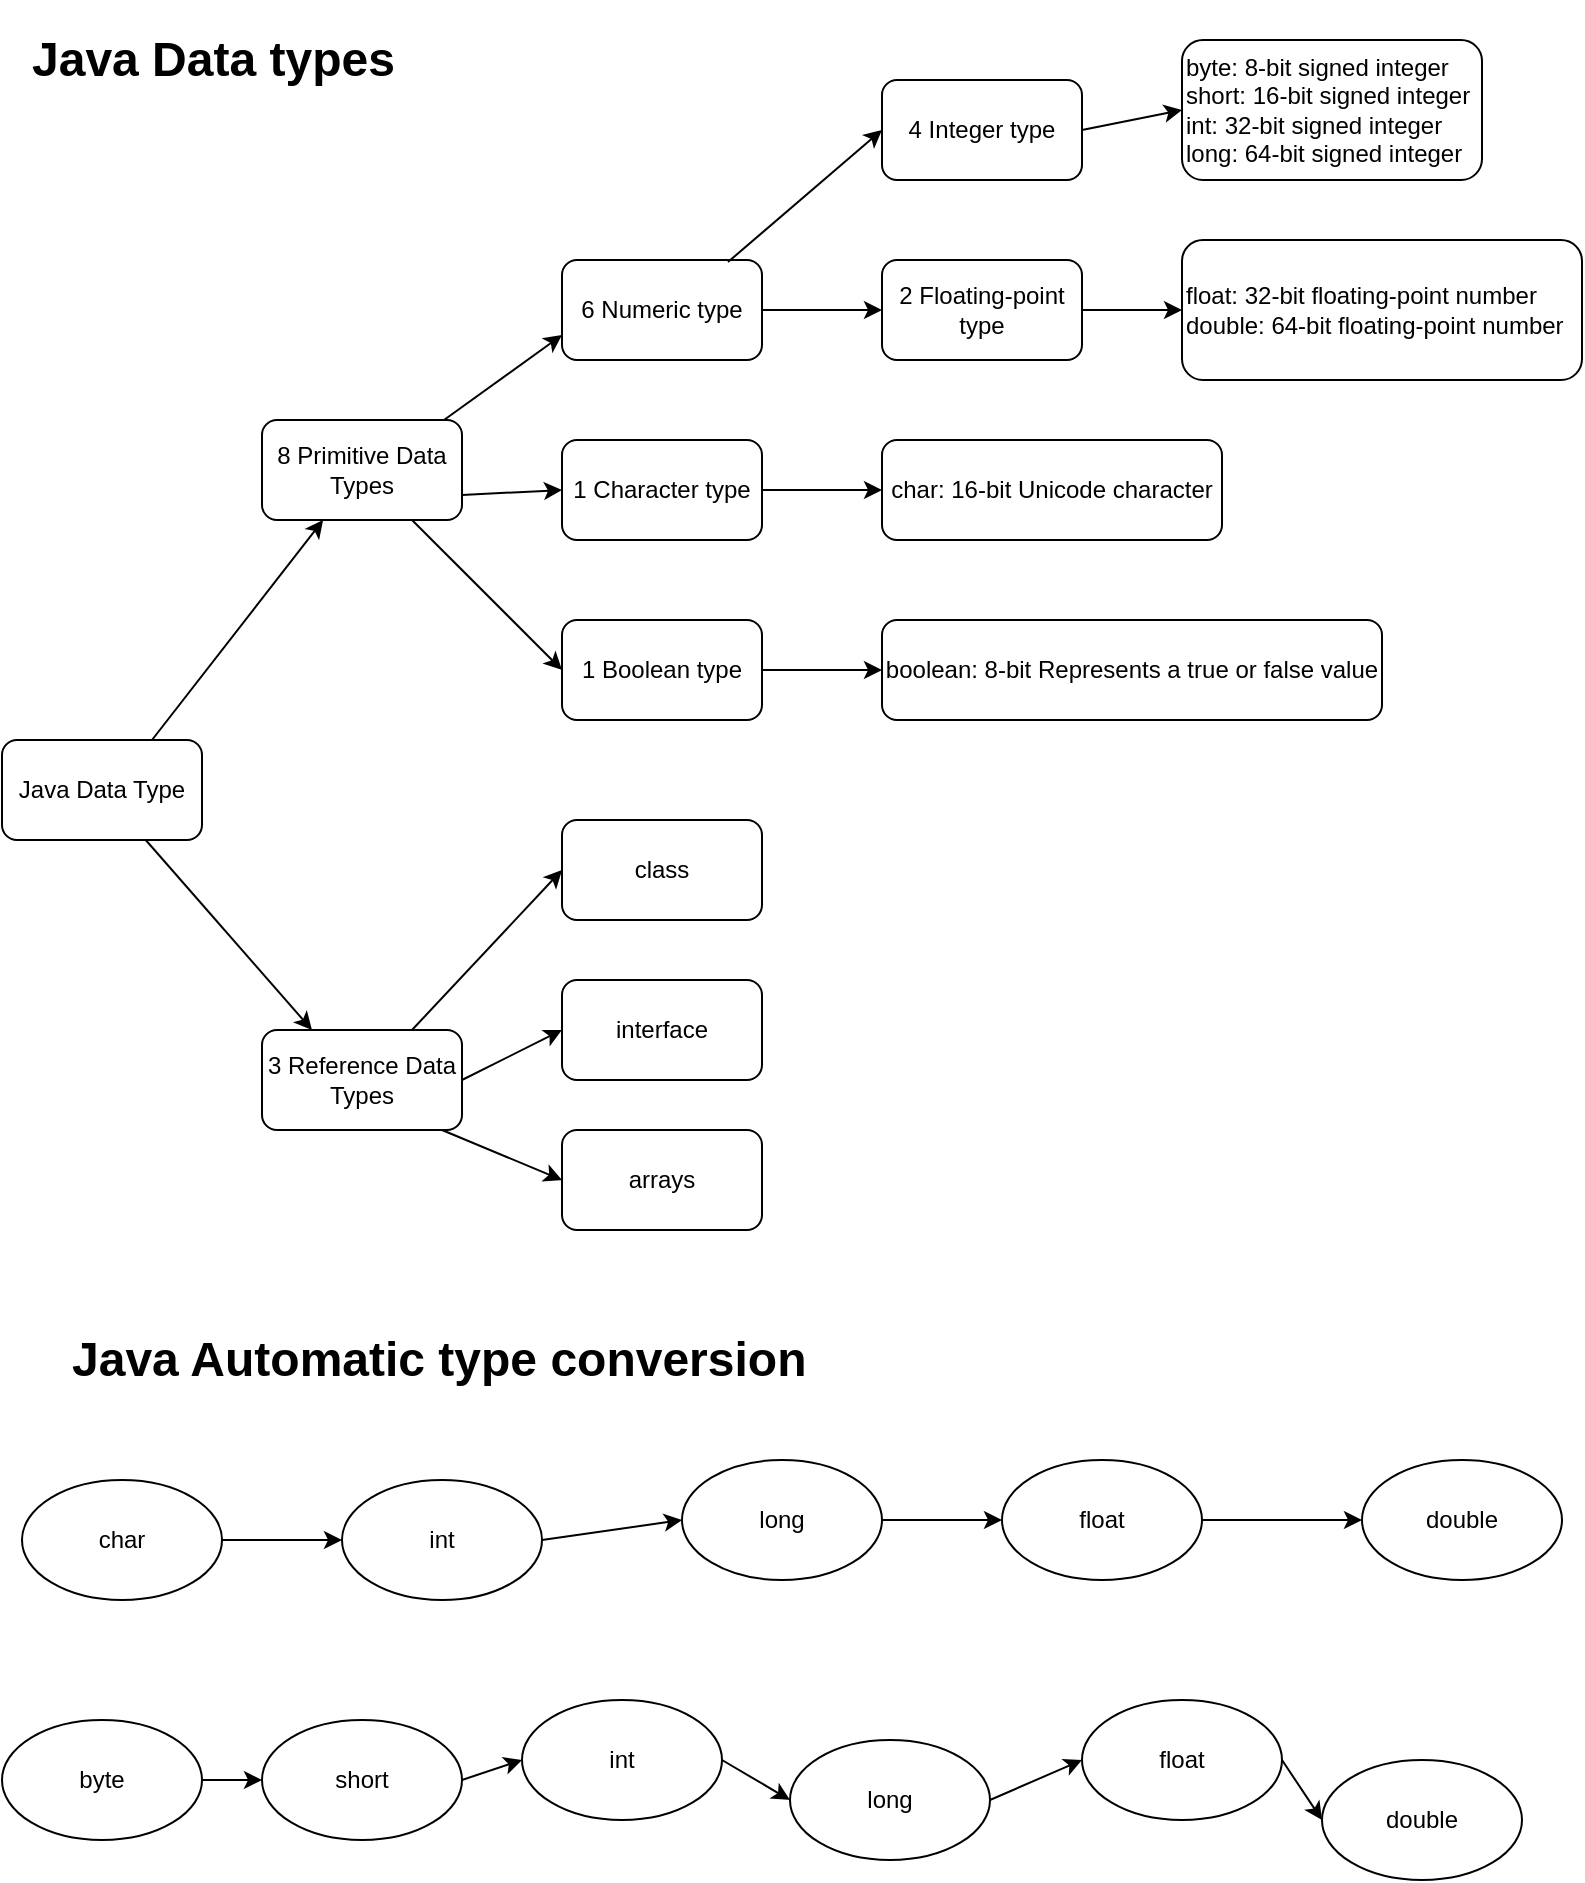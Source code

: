 <mxfile version="21.6.9" type="github">
  <diagram name="Page-1" id="5LYYhQt8xWZWNLnVlUwW">
    <mxGraphModel dx="1434" dy="758" grid="1" gridSize="10" guides="1" tooltips="1" connect="1" arrows="1" fold="1" page="1" pageScale="1" pageWidth="827" pageHeight="1169" math="0" shadow="0">
      <root>
        <mxCell id="0" />
        <mxCell id="1" parent="0" />
        <mxCell id="AARzIBOQnp742r6_KSib-1" value="8 Primitive Data Types" style="rounded=1;whiteSpace=wrap;html=1;" parent="1" vertex="1">
          <mxGeometry x="150" y="230" width="100" height="50" as="geometry" />
        </mxCell>
        <mxCell id="Za6ppW3K4hta62l6MQVg-1" value="3 Reference Data Types" style="rounded=1;whiteSpace=wrap;html=1;" parent="1" vertex="1">
          <mxGeometry x="150" y="535" width="100" height="50" as="geometry" />
        </mxCell>
        <mxCell id="Za6ppW3K4hta62l6MQVg-7" value="6 Numeric type" style="rounded=1;whiteSpace=wrap;html=1;" parent="1" vertex="1">
          <mxGeometry x="300" y="150" width="100" height="50" as="geometry" />
        </mxCell>
        <mxCell id="Za6ppW3K4hta62l6MQVg-9" value="1 Character type" style="rounded=1;whiteSpace=wrap;html=1;" parent="1" vertex="1">
          <mxGeometry x="300" y="240" width="100" height="50" as="geometry" />
        </mxCell>
        <mxCell id="Za6ppW3K4hta62l6MQVg-13" value="1 Boolean type" style="rounded=1;whiteSpace=wrap;html=1;" parent="1" vertex="1">
          <mxGeometry x="300" y="330" width="100" height="50" as="geometry" />
        </mxCell>
        <mxCell id="Za6ppW3K4hta62l6MQVg-14" value="4 Integer type" style="rounded=1;whiteSpace=wrap;html=1;" parent="1" vertex="1">
          <mxGeometry x="460" y="60" width="100" height="50" as="geometry" />
        </mxCell>
        <mxCell id="Za6ppW3K4hta62l6MQVg-15" value="2 Floating-point type" style="rounded=1;whiteSpace=wrap;html=1;" parent="1" vertex="1">
          <mxGeometry x="460" y="150" width="100" height="50" as="geometry" />
        </mxCell>
        <mxCell id="Za6ppW3K4hta62l6MQVg-16" value="&lt;div&gt;byte: 8-bit signed integer&lt;/div&gt;&lt;div&gt;short: 16-bit signed integer&lt;/div&gt;&lt;div&gt;int: 32-bit signed integer&lt;/div&gt;&lt;div&gt;long: 64-bit signed integer&lt;/div&gt;" style="rounded=1;whiteSpace=wrap;html=1;align=left;" parent="1" vertex="1">
          <mxGeometry x="610" y="40" width="150" height="70" as="geometry" />
        </mxCell>
        <mxCell id="Za6ppW3K4hta62l6MQVg-17" value="&lt;div&gt;float: 32-bit floating-point number&lt;/div&gt;&lt;div&gt;double: 64-bit floating-point number&lt;/div&gt;" style="rounded=1;whiteSpace=wrap;html=1;align=left;" parent="1" vertex="1">
          <mxGeometry x="610" y="140" width="200" height="70" as="geometry" />
        </mxCell>
        <mxCell id="Za6ppW3K4hta62l6MQVg-20" value="Java Data Type" style="rounded=1;whiteSpace=wrap;html=1;" parent="1" vertex="1">
          <mxGeometry x="20" y="390" width="100" height="50" as="geometry" />
        </mxCell>
        <mxCell id="Za6ppW3K4hta62l6MQVg-21" value="" style="endArrow=classic;html=1;rounded=0;exitX=0.75;exitY=0;exitDx=0;exitDy=0;" parent="1" source="Za6ppW3K4hta62l6MQVg-20" target="AARzIBOQnp742r6_KSib-1" edge="1">
          <mxGeometry width="50" height="50" relative="1" as="geometry">
            <mxPoint x="390" y="550" as="sourcePoint" />
            <mxPoint x="440" y="500" as="targetPoint" />
          </mxGeometry>
        </mxCell>
        <mxCell id="Za6ppW3K4hta62l6MQVg-22" value="" style="endArrow=classic;html=1;rounded=0;entryX=0.25;entryY=0;entryDx=0;entryDy=0;" parent="1" source="Za6ppW3K4hta62l6MQVg-20" target="Za6ppW3K4hta62l6MQVg-1" edge="1">
          <mxGeometry width="50" height="50" relative="1" as="geometry">
            <mxPoint x="390" y="550" as="sourcePoint" />
            <mxPoint x="440" y="500" as="targetPoint" />
          </mxGeometry>
        </mxCell>
        <mxCell id="Za6ppW3K4hta62l6MQVg-23" value="" style="endArrow=classic;html=1;rounded=0;entryX=0;entryY=0.75;entryDx=0;entryDy=0;exitX=0.91;exitY=0;exitDx=0;exitDy=0;exitPerimeter=0;" parent="1" source="AARzIBOQnp742r6_KSib-1" target="Za6ppW3K4hta62l6MQVg-7" edge="1">
          <mxGeometry width="50" height="50" relative="1" as="geometry">
            <mxPoint x="550" y="480" as="sourcePoint" />
            <mxPoint x="600" y="430" as="targetPoint" />
          </mxGeometry>
        </mxCell>
        <mxCell id="Za6ppW3K4hta62l6MQVg-24" value="" style="endArrow=classic;html=1;rounded=0;entryX=0;entryY=0.5;entryDx=0;entryDy=0;exitX=1;exitY=0.75;exitDx=0;exitDy=0;" parent="1" source="AARzIBOQnp742r6_KSib-1" target="Za6ppW3K4hta62l6MQVg-9" edge="1">
          <mxGeometry width="50" height="50" relative="1" as="geometry">
            <mxPoint x="560" y="490" as="sourcePoint" />
            <mxPoint x="610" y="440" as="targetPoint" />
          </mxGeometry>
        </mxCell>
        <mxCell id="Za6ppW3K4hta62l6MQVg-25" value="" style="endArrow=classic;html=1;rounded=0;entryX=0;entryY=0.5;entryDx=0;entryDy=0;exitX=0.75;exitY=1;exitDx=0;exitDy=0;" parent="1" source="AARzIBOQnp742r6_KSib-1" target="Za6ppW3K4hta62l6MQVg-13" edge="1">
          <mxGeometry width="50" height="50" relative="1" as="geometry">
            <mxPoint x="570" y="500" as="sourcePoint" />
            <mxPoint x="620" y="450" as="targetPoint" />
          </mxGeometry>
        </mxCell>
        <mxCell id="Za6ppW3K4hta62l6MQVg-26" value="" style="endArrow=classic;html=1;rounded=0;entryX=0;entryY=0.5;entryDx=0;entryDy=0;exitX=0.83;exitY=0.02;exitDx=0;exitDy=0;exitPerimeter=0;" parent="1" source="Za6ppW3K4hta62l6MQVg-7" target="Za6ppW3K4hta62l6MQVg-14" edge="1">
          <mxGeometry width="50" height="50" relative="1" as="geometry">
            <mxPoint x="580" y="510" as="sourcePoint" />
            <mxPoint x="630" y="460" as="targetPoint" />
          </mxGeometry>
        </mxCell>
        <mxCell id="Za6ppW3K4hta62l6MQVg-27" value="" style="endArrow=classic;html=1;rounded=0;entryX=0;entryY=0.5;entryDx=0;entryDy=0;exitX=1;exitY=0.5;exitDx=0;exitDy=0;" parent="1" source="Za6ppW3K4hta62l6MQVg-7" target="Za6ppW3K4hta62l6MQVg-15" edge="1">
          <mxGeometry width="50" height="50" relative="1" as="geometry">
            <mxPoint x="590" y="520" as="sourcePoint" />
            <mxPoint x="640" y="470" as="targetPoint" />
          </mxGeometry>
        </mxCell>
        <mxCell id="Za6ppW3K4hta62l6MQVg-28" value="" style="endArrow=classic;html=1;rounded=0;entryX=0;entryY=0.5;entryDx=0;entryDy=0;exitX=1;exitY=0.5;exitDx=0;exitDy=0;" parent="1" source="Za6ppW3K4hta62l6MQVg-14" target="Za6ppW3K4hta62l6MQVg-16" edge="1">
          <mxGeometry width="50" height="50" relative="1" as="geometry">
            <mxPoint x="600" y="530" as="sourcePoint" />
            <mxPoint x="650" y="480" as="targetPoint" />
          </mxGeometry>
        </mxCell>
        <mxCell id="Za6ppW3K4hta62l6MQVg-29" value="" style="endArrow=classic;html=1;rounded=0;entryX=0;entryY=0.5;entryDx=0;entryDy=0;exitX=1;exitY=0.5;exitDx=0;exitDy=0;" parent="1" source="Za6ppW3K4hta62l6MQVg-15" target="Za6ppW3K4hta62l6MQVg-17" edge="1">
          <mxGeometry width="50" height="50" relative="1" as="geometry">
            <mxPoint x="610" y="540" as="sourcePoint" />
            <mxPoint x="660" y="490" as="targetPoint" />
          </mxGeometry>
        </mxCell>
        <mxCell id="Za6ppW3K4hta62l6MQVg-30" value="" style="endArrow=classic;html=1;rounded=0;exitX=1;exitY=0.5;exitDx=0;exitDy=0;" parent="1" source="Za6ppW3K4hta62l6MQVg-9" target="Za6ppW3K4hta62l6MQVg-32" edge="1">
          <mxGeometry width="50" height="50" relative="1" as="geometry">
            <mxPoint x="620" y="550" as="sourcePoint" />
            <mxPoint x="670" y="500" as="targetPoint" />
          </mxGeometry>
        </mxCell>
        <mxCell id="Za6ppW3K4hta62l6MQVg-32" value="char: 16-bit Unicode character" style="rounded=1;whiteSpace=wrap;html=1;align=center;" parent="1" vertex="1">
          <mxGeometry x="460" y="240" width="170" height="50" as="geometry" />
        </mxCell>
        <mxCell id="Za6ppW3K4hta62l6MQVg-33" value="boolean: 8-bit Represents a true or false value" style="rounded=1;whiteSpace=wrap;html=1;" parent="1" vertex="1">
          <mxGeometry x="460" y="330" width="250" height="50" as="geometry" />
        </mxCell>
        <mxCell id="Za6ppW3K4hta62l6MQVg-34" value="" style="endArrow=classic;html=1;rounded=0;exitX=1;exitY=0.5;exitDx=0;exitDy=0;" parent="1" source="Za6ppW3K4hta62l6MQVg-13" target="Za6ppW3K4hta62l6MQVg-33" edge="1">
          <mxGeometry width="50" height="50" relative="1" as="geometry">
            <mxPoint x="630" y="560" as="sourcePoint" />
            <mxPoint x="680" y="510" as="targetPoint" />
          </mxGeometry>
        </mxCell>
        <mxCell id="Za6ppW3K4hta62l6MQVg-35" value="" style="endArrow=classic;html=1;rounded=0;entryX=0;entryY=0.5;entryDx=0;entryDy=0;exitX=0.75;exitY=0;exitDx=0;exitDy=0;" parent="1" source="Za6ppW3K4hta62l6MQVg-1" target="Za6ppW3K4hta62l6MQVg-40" edge="1">
          <mxGeometry width="50" height="50" relative="1" as="geometry">
            <mxPoint x="640" y="570" as="sourcePoint" />
            <mxPoint x="690" y="520" as="targetPoint" />
          </mxGeometry>
        </mxCell>
        <mxCell id="Za6ppW3K4hta62l6MQVg-36" value="" style="endArrow=classic;html=1;rounded=0;entryX=0;entryY=0.5;entryDx=0;entryDy=0;exitX=1;exitY=0.5;exitDx=0;exitDy=0;" parent="1" source="Za6ppW3K4hta62l6MQVg-1" target="Za6ppW3K4hta62l6MQVg-42" edge="1">
          <mxGeometry width="50" height="50" relative="1" as="geometry">
            <mxPoint x="650" y="580" as="sourcePoint" />
            <mxPoint x="700" y="530" as="targetPoint" />
          </mxGeometry>
        </mxCell>
        <mxCell id="Za6ppW3K4hta62l6MQVg-37" value="" style="endArrow=classic;html=1;rounded=0;entryX=0;entryY=0.5;entryDx=0;entryDy=0;exitX=0.9;exitY=1;exitDx=0;exitDy=0;exitPerimeter=0;" parent="1" source="Za6ppW3K4hta62l6MQVg-1" target="Za6ppW3K4hta62l6MQVg-41" edge="1">
          <mxGeometry width="50" height="50" relative="1" as="geometry">
            <mxPoint x="660" y="590" as="sourcePoint" />
            <mxPoint x="710" y="540" as="targetPoint" />
          </mxGeometry>
        </mxCell>
        <mxCell id="Za6ppW3K4hta62l6MQVg-40" value="class" style="rounded=1;whiteSpace=wrap;html=1;" parent="1" vertex="1">
          <mxGeometry x="300" y="430" width="100" height="50" as="geometry" />
        </mxCell>
        <mxCell id="Za6ppW3K4hta62l6MQVg-41" value="arrays" style="rounded=1;whiteSpace=wrap;html=1;" parent="1" vertex="1">
          <mxGeometry x="300" y="585" width="100" height="50" as="geometry" />
        </mxCell>
        <mxCell id="Za6ppW3K4hta62l6MQVg-42" value="interface" style="rounded=1;whiteSpace=wrap;html=1;" parent="1" vertex="1">
          <mxGeometry x="300" y="510" width="100" height="50" as="geometry" />
        </mxCell>
        <mxCell id="e4apeb-EhC_PAuWlttry-1" value="char" style="ellipse;whiteSpace=wrap;html=1;" vertex="1" parent="1">
          <mxGeometry x="30" y="760" width="100" height="60" as="geometry" />
        </mxCell>
        <mxCell id="e4apeb-EhC_PAuWlttry-3" value="" style="endArrow=classic;html=1;rounded=0;exitX=1;exitY=0.5;exitDx=0;exitDy=0;entryX=0;entryY=0.5;entryDx=0;entryDy=0;" edge="1" parent="1" source="e4apeb-EhC_PAuWlttry-1" target="e4apeb-EhC_PAuWlttry-4">
          <mxGeometry width="50" height="50" relative="1" as="geometry">
            <mxPoint x="390" y="820" as="sourcePoint" />
            <mxPoint x="440" y="770" as="targetPoint" />
          </mxGeometry>
        </mxCell>
        <mxCell id="e4apeb-EhC_PAuWlttry-4" value="int" style="ellipse;whiteSpace=wrap;html=1;" vertex="1" parent="1">
          <mxGeometry x="190" y="760" width="100" height="60" as="geometry" />
        </mxCell>
        <mxCell id="e4apeb-EhC_PAuWlttry-5" value="" style="endArrow=classic;html=1;rounded=0;exitX=1;exitY=0.5;exitDx=0;exitDy=0;entryX=0;entryY=0.5;entryDx=0;entryDy=0;" edge="1" parent="1" source="e4apeb-EhC_PAuWlttry-4" target="e4apeb-EhC_PAuWlttry-14">
          <mxGeometry width="50" height="50" relative="1" as="geometry">
            <mxPoint x="390" y="820" as="sourcePoint" />
            <mxPoint x="350" y="790" as="targetPoint" />
          </mxGeometry>
        </mxCell>
        <mxCell id="e4apeb-EhC_PAuWlttry-14" value="long" style="ellipse;whiteSpace=wrap;html=1;" vertex="1" parent="1">
          <mxGeometry x="360" y="750" width="100" height="60" as="geometry" />
        </mxCell>
        <mxCell id="e4apeb-EhC_PAuWlttry-15" value="" style="endArrow=classic;html=1;rounded=0;exitX=1;exitY=0.5;exitDx=0;exitDy=0;entryX=0;entryY=0.5;entryDx=0;entryDy=0;" edge="1" parent="1" source="e4apeb-EhC_PAuWlttry-14" target="e4apeb-EhC_PAuWlttry-16">
          <mxGeometry width="50" height="50" relative="1" as="geometry">
            <mxPoint x="720" y="810" as="sourcePoint" />
            <mxPoint x="770" y="760" as="targetPoint" />
          </mxGeometry>
        </mxCell>
        <mxCell id="e4apeb-EhC_PAuWlttry-16" value="float" style="ellipse;whiteSpace=wrap;html=1;" vertex="1" parent="1">
          <mxGeometry x="520" y="750" width="100" height="60" as="geometry" />
        </mxCell>
        <mxCell id="e4apeb-EhC_PAuWlttry-17" value="" style="endArrow=classic;html=1;rounded=0;exitX=1;exitY=0.5;exitDx=0;exitDy=0;entryX=0;entryY=0.5;entryDx=0;entryDy=0;" edge="1" parent="1" source="e4apeb-EhC_PAuWlttry-16" target="e4apeb-EhC_PAuWlttry-18">
          <mxGeometry width="50" height="50" relative="1" as="geometry">
            <mxPoint x="720" y="810" as="sourcePoint" />
            <mxPoint x="680" y="780" as="targetPoint" />
          </mxGeometry>
        </mxCell>
        <mxCell id="e4apeb-EhC_PAuWlttry-18" value="double" style="ellipse;whiteSpace=wrap;html=1;" vertex="1" parent="1">
          <mxGeometry x="700" y="750" width="100" height="60" as="geometry" />
        </mxCell>
        <mxCell id="e4apeb-EhC_PAuWlttry-19" value="byte" style="ellipse;whiteSpace=wrap;html=1;" vertex="1" parent="1">
          <mxGeometry x="20" y="880" width="100" height="60" as="geometry" />
        </mxCell>
        <mxCell id="e4apeb-EhC_PAuWlttry-20" value="" style="endArrow=classic;html=1;rounded=0;exitX=1;exitY=0.5;exitDx=0;exitDy=0;entryX=0;entryY=0.5;entryDx=0;entryDy=0;" edge="1" parent="1" source="e4apeb-EhC_PAuWlttry-19" target="e4apeb-EhC_PAuWlttry-21">
          <mxGeometry width="50" height="50" relative="1" as="geometry">
            <mxPoint x="380" y="940" as="sourcePoint" />
            <mxPoint x="430" y="890" as="targetPoint" />
          </mxGeometry>
        </mxCell>
        <mxCell id="e4apeb-EhC_PAuWlttry-21" value="short" style="ellipse;whiteSpace=wrap;html=1;" vertex="1" parent="1">
          <mxGeometry x="150" y="880" width="100" height="60" as="geometry" />
        </mxCell>
        <mxCell id="e4apeb-EhC_PAuWlttry-22" value="" style="endArrow=classic;html=1;rounded=0;exitX=1;exitY=0.5;exitDx=0;exitDy=0;entryX=0;entryY=0.5;entryDx=0;entryDy=0;" edge="1" parent="1" source="e4apeb-EhC_PAuWlttry-21" target="e4apeb-EhC_PAuWlttry-23">
          <mxGeometry width="50" height="50" relative="1" as="geometry">
            <mxPoint x="380" y="940" as="sourcePoint" />
            <mxPoint x="340" y="910" as="targetPoint" />
          </mxGeometry>
        </mxCell>
        <mxCell id="e4apeb-EhC_PAuWlttry-23" value="int" style="ellipse;whiteSpace=wrap;html=1;" vertex="1" parent="1">
          <mxGeometry x="280" y="870" width="100" height="60" as="geometry" />
        </mxCell>
        <mxCell id="e4apeb-EhC_PAuWlttry-24" value="" style="endArrow=classic;html=1;rounded=0;exitX=1;exitY=0.5;exitDx=0;exitDy=0;entryX=0;entryY=0.5;entryDx=0;entryDy=0;" edge="1" parent="1" source="e4apeb-EhC_PAuWlttry-23" target="e4apeb-EhC_PAuWlttry-25">
          <mxGeometry width="50" height="50" relative="1" as="geometry">
            <mxPoint x="710" y="930" as="sourcePoint" />
            <mxPoint x="760" y="880" as="targetPoint" />
          </mxGeometry>
        </mxCell>
        <mxCell id="e4apeb-EhC_PAuWlttry-25" value="long" style="ellipse;whiteSpace=wrap;html=1;" vertex="1" parent="1">
          <mxGeometry x="414" y="890" width="100" height="60" as="geometry" />
        </mxCell>
        <mxCell id="e4apeb-EhC_PAuWlttry-26" value="" style="endArrow=classic;html=1;rounded=0;exitX=1;exitY=0.5;exitDx=0;exitDy=0;entryX=0;entryY=0.5;entryDx=0;entryDy=0;" edge="1" parent="1" source="e4apeb-EhC_PAuWlttry-25" target="e4apeb-EhC_PAuWlttry-27">
          <mxGeometry width="50" height="50" relative="1" as="geometry">
            <mxPoint x="710" y="930" as="sourcePoint" />
            <mxPoint x="670" y="900" as="targetPoint" />
          </mxGeometry>
        </mxCell>
        <mxCell id="e4apeb-EhC_PAuWlttry-27" value="float" style="ellipse;whiteSpace=wrap;html=1;" vertex="1" parent="1">
          <mxGeometry x="560" y="870" width="100" height="60" as="geometry" />
        </mxCell>
        <mxCell id="e4apeb-EhC_PAuWlttry-28" value="double" style="ellipse;whiteSpace=wrap;html=1;" vertex="1" parent="1">
          <mxGeometry x="680" y="900" width="100" height="60" as="geometry" />
        </mxCell>
        <mxCell id="e4apeb-EhC_PAuWlttry-29" value="" style="endArrow=classic;html=1;rounded=0;exitX=1;exitY=0.5;exitDx=0;exitDy=0;entryX=0;entryY=0.5;entryDx=0;entryDy=0;" edge="1" parent="1" source="e4apeb-EhC_PAuWlttry-27" target="e4apeb-EhC_PAuWlttry-28">
          <mxGeometry width="50" height="50" relative="1" as="geometry">
            <mxPoint x="524" y="930" as="sourcePoint" />
            <mxPoint x="550" y="900" as="targetPoint" />
          </mxGeometry>
        </mxCell>
        <mxCell id="e4apeb-EhC_PAuWlttry-30" value="&lt;h1&gt;Java Data types&lt;/h1&gt;" style="text;html=1;strokeColor=none;fillColor=none;spacing=5;spacingTop=-20;whiteSpace=wrap;overflow=hidden;rounded=0;" vertex="1" parent="1">
          <mxGeometry x="30" y="30" width="190" height="120" as="geometry" />
        </mxCell>
        <mxCell id="e4apeb-EhC_PAuWlttry-31" value="&lt;h1&gt;Java Automatic type conversion&lt;/h1&gt;" style="text;html=1;strokeColor=none;fillColor=none;spacing=5;spacingTop=-20;whiteSpace=wrap;overflow=hidden;rounded=0;" vertex="1" parent="1">
          <mxGeometry x="50" y="680" width="500" height="60" as="geometry" />
        </mxCell>
      </root>
    </mxGraphModel>
  </diagram>
</mxfile>
